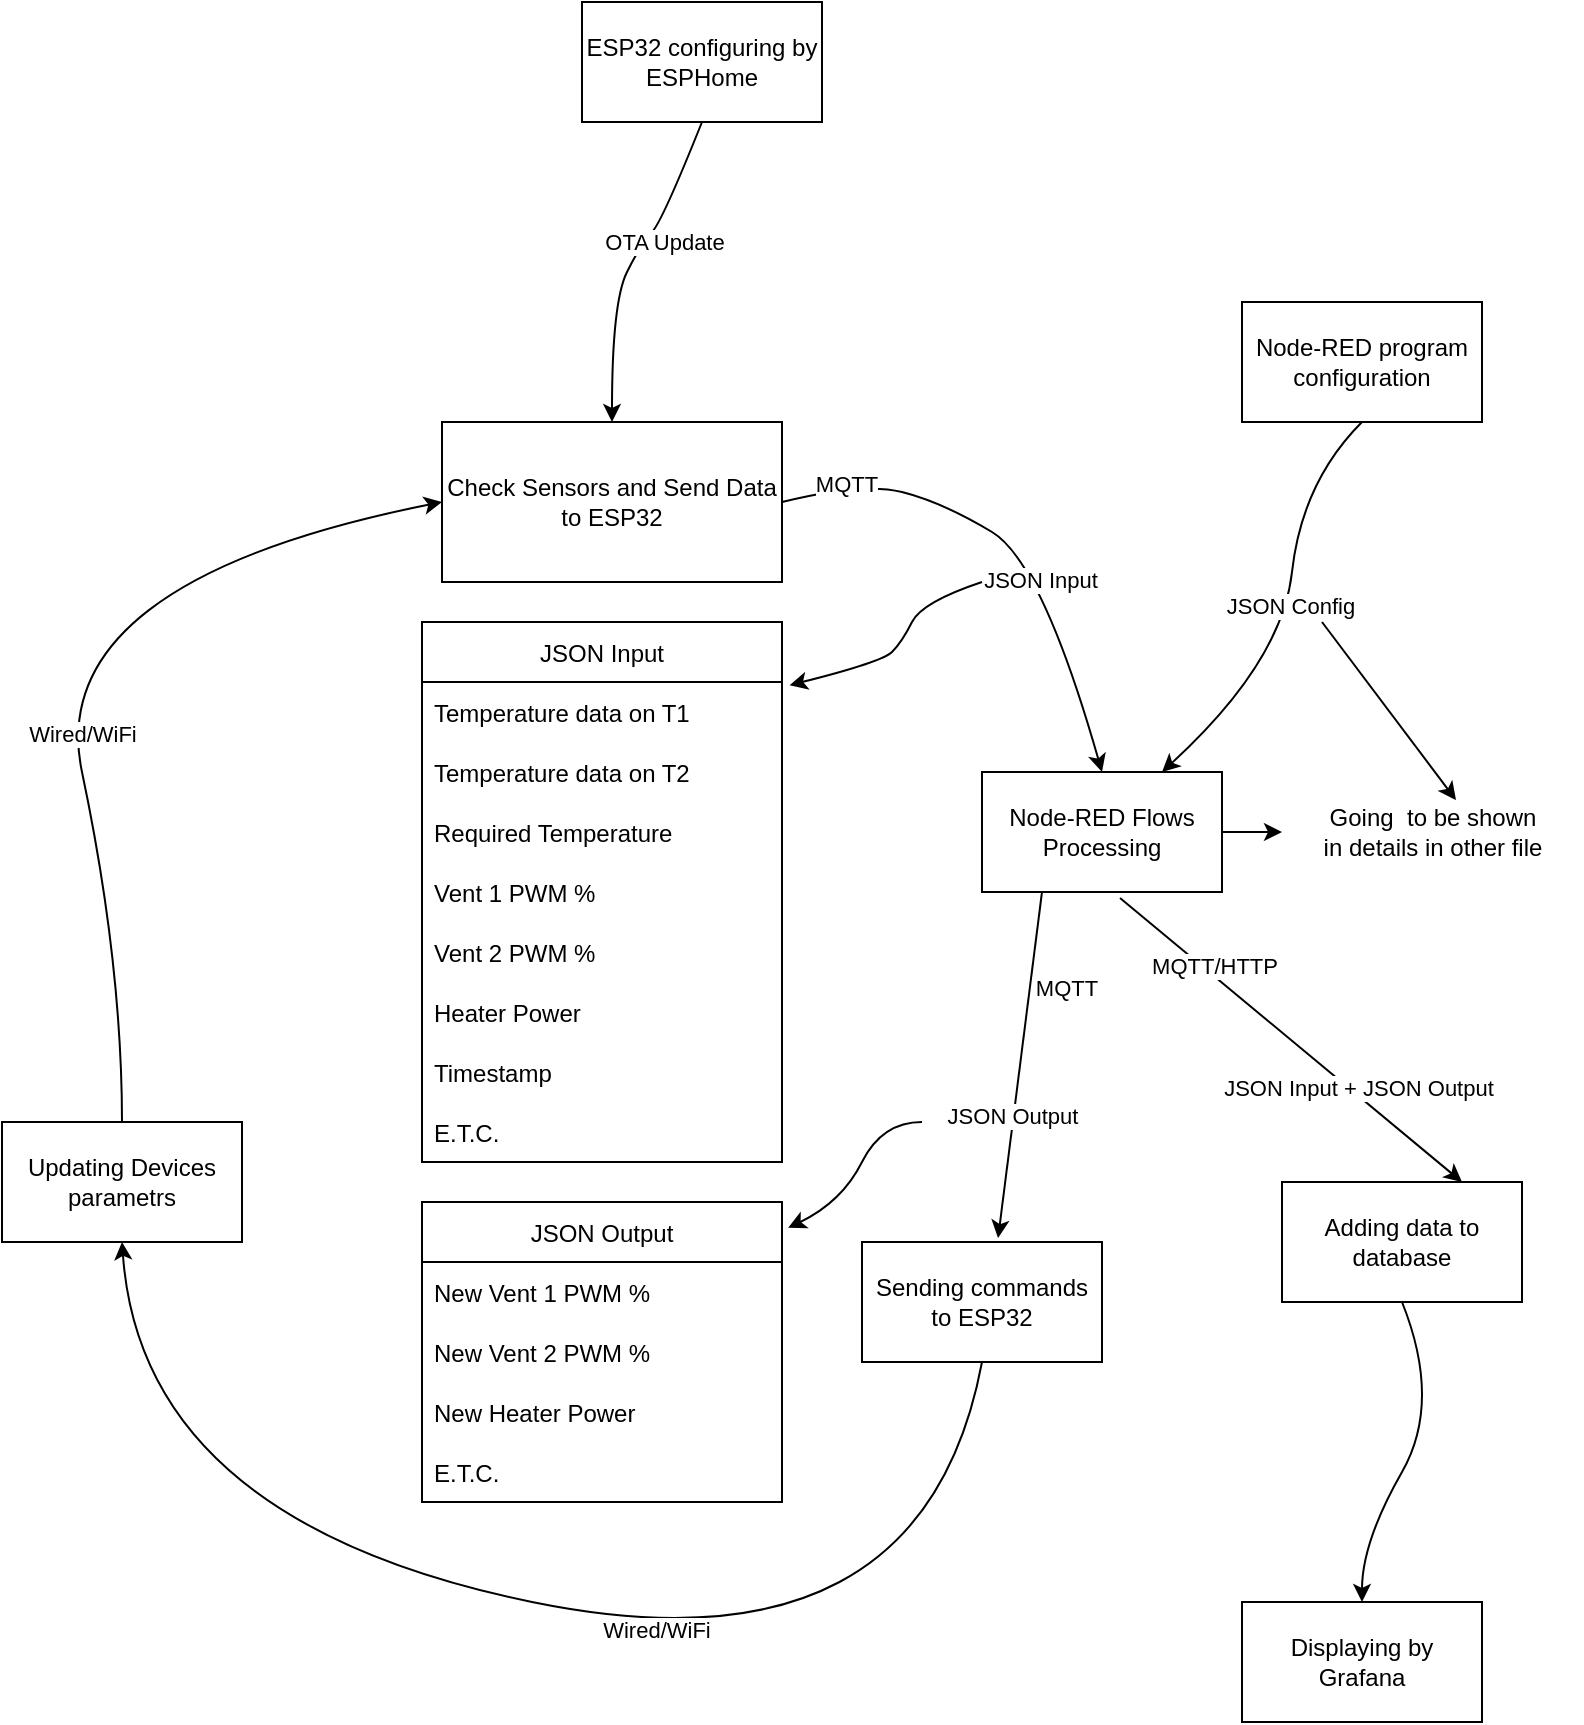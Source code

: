 <mxfile version="15.5.9" type="github">
  <diagram id="EQ27ajQuuupcWQPX7TqZ" name="Page-1">
    <mxGraphModel dx="1294" dy="486" grid="1" gridSize="10" guides="1" tooltips="1" connect="1" arrows="1" fold="1" page="1" pageScale="1" pageWidth="850" pageHeight="1100" math="0" shadow="0">
      <root>
        <mxCell id="0" />
        <mxCell id="1" parent="0" />
        <mxCell id="CePsAZ5cTVCtUTLdkX69-3" value="Check Sensors and Send Data to ESP32" style="rounded=0;whiteSpace=wrap;html=1;" vertex="1" parent="1">
          <mxGeometry x="260" y="240" width="170" height="80" as="geometry" />
        </mxCell>
        <mxCell id="CePsAZ5cTVCtUTLdkX69-4" value="" style="curved=1;endArrow=classic;html=1;rounded=0;exitX=1;exitY=0.5;exitDx=0;exitDy=0;entryX=0.5;entryY=0;entryDx=0;entryDy=0;" edge="1" parent="1" source="CePsAZ5cTVCtUTLdkX69-3" target="CePsAZ5cTVCtUTLdkX69-5">
          <mxGeometry width="50" height="50" relative="1" as="geometry">
            <mxPoint x="270" y="510" as="sourcePoint" />
            <mxPoint x="650" y="330" as="targetPoint" />
            <Array as="points">
              <mxPoint x="470" y="270" />
              <mxPoint x="510" y="280" />
              <mxPoint x="560" y="310" />
            </Array>
          </mxGeometry>
        </mxCell>
        <mxCell id="CePsAZ5cTVCtUTLdkX69-6" value="JSON Input" style="edgeLabel;html=1;align=center;verticalAlign=middle;resizable=0;points=[];" vertex="1" connectable="0" parent="CePsAZ5cTVCtUTLdkX69-4">
          <mxGeometry x="0.19" y="-3" relative="1" as="geometry">
            <mxPoint as="offset" />
          </mxGeometry>
        </mxCell>
        <mxCell id="CePsAZ5cTVCtUTLdkX69-40" value="MQTT" style="edgeLabel;html=1;align=center;verticalAlign=middle;resizable=0;points=[];" vertex="1" connectable="0" parent="CePsAZ5cTVCtUTLdkX69-4">
          <mxGeometry x="0.032" y="-2" relative="1" as="geometry">
            <mxPoint x="-87" y="-35" as="offset" />
          </mxGeometry>
        </mxCell>
        <mxCell id="CePsAZ5cTVCtUTLdkX69-5" value="Node-RED Flows Processing" style="rounded=0;whiteSpace=wrap;html=1;" vertex="1" parent="1">
          <mxGeometry x="530" y="415" width="120" height="60" as="geometry" />
        </mxCell>
        <mxCell id="CePsAZ5cTVCtUTLdkX69-7" value="JSON Input" style="swimlane;fontStyle=0;childLayout=stackLayout;horizontal=1;startSize=30;horizontalStack=0;resizeParent=1;resizeParentMax=0;resizeLast=0;collapsible=1;marginBottom=0;" vertex="1" parent="1">
          <mxGeometry x="250" y="340" width="180" height="270" as="geometry">
            <mxRectangle x="280" y="160" width="100" height="30" as="alternateBounds" />
          </mxGeometry>
        </mxCell>
        <mxCell id="CePsAZ5cTVCtUTLdkX69-8" value="Temperature data on T1" style="text;strokeColor=none;fillColor=none;align=left;verticalAlign=middle;spacingLeft=4;spacingRight=4;overflow=hidden;points=[[0,0.5],[1,0.5]];portConstraint=eastwest;rotatable=0;" vertex="1" parent="CePsAZ5cTVCtUTLdkX69-7">
          <mxGeometry y="30" width="180" height="30" as="geometry" />
        </mxCell>
        <mxCell id="CePsAZ5cTVCtUTLdkX69-9" value="Temperature data on T2" style="text;strokeColor=none;fillColor=none;align=left;verticalAlign=middle;spacingLeft=4;spacingRight=4;overflow=hidden;points=[[0,0.5],[1,0.5]];portConstraint=eastwest;rotatable=0;" vertex="1" parent="CePsAZ5cTVCtUTLdkX69-7">
          <mxGeometry y="60" width="180" height="30" as="geometry" />
        </mxCell>
        <mxCell id="CePsAZ5cTVCtUTLdkX69-10" value="Required Temperature" style="text;strokeColor=none;fillColor=none;align=left;verticalAlign=middle;spacingLeft=4;spacingRight=4;overflow=hidden;points=[[0,0.5],[1,0.5]];portConstraint=eastwest;rotatable=0;" vertex="1" parent="CePsAZ5cTVCtUTLdkX69-7">
          <mxGeometry y="90" width="180" height="30" as="geometry" />
        </mxCell>
        <mxCell id="CePsAZ5cTVCtUTLdkX69-26" value="Vent 1 PWM %" style="text;strokeColor=none;fillColor=none;align=left;verticalAlign=middle;spacingLeft=4;spacingRight=4;overflow=hidden;points=[[0,0.5],[1,0.5]];portConstraint=eastwest;rotatable=0;" vertex="1" parent="CePsAZ5cTVCtUTLdkX69-7">
          <mxGeometry y="120" width="180" height="30" as="geometry" />
        </mxCell>
        <mxCell id="CePsAZ5cTVCtUTLdkX69-27" value="Vent 2 PWM %" style="text;strokeColor=none;fillColor=none;align=left;verticalAlign=middle;spacingLeft=4;spacingRight=4;overflow=hidden;points=[[0,0.5],[1,0.5]];portConstraint=eastwest;rotatable=0;" vertex="1" parent="CePsAZ5cTVCtUTLdkX69-7">
          <mxGeometry y="150" width="180" height="30" as="geometry" />
        </mxCell>
        <mxCell id="CePsAZ5cTVCtUTLdkX69-28" value="Heater Power" style="text;strokeColor=none;fillColor=none;align=left;verticalAlign=middle;spacingLeft=4;spacingRight=4;overflow=hidden;points=[[0,0.5],[1,0.5]];portConstraint=eastwest;rotatable=0;" vertex="1" parent="CePsAZ5cTVCtUTLdkX69-7">
          <mxGeometry y="180" width="180" height="30" as="geometry" />
        </mxCell>
        <mxCell id="CePsAZ5cTVCtUTLdkX69-29" value="Timestamp" style="text;strokeColor=none;fillColor=none;align=left;verticalAlign=middle;spacingLeft=4;spacingRight=4;overflow=hidden;points=[[0,0.5],[1,0.5]];portConstraint=eastwest;rotatable=0;" vertex="1" parent="CePsAZ5cTVCtUTLdkX69-7">
          <mxGeometry y="210" width="180" height="30" as="geometry" />
        </mxCell>
        <mxCell id="CePsAZ5cTVCtUTLdkX69-25" value="E.T.C." style="text;strokeColor=none;fillColor=none;align=left;verticalAlign=middle;spacingLeft=4;spacingRight=4;overflow=hidden;points=[[0,0.5],[1,0.5]];portConstraint=eastwest;rotatable=0;" vertex="1" parent="CePsAZ5cTVCtUTLdkX69-7">
          <mxGeometry y="240" width="180" height="30" as="geometry" />
        </mxCell>
        <mxCell id="CePsAZ5cTVCtUTLdkX69-13" value="" style="curved=1;endArrow=classic;html=1;rounded=0;entryX=1.021;entryY=0.117;entryDx=0;entryDy=0;entryPerimeter=0;" edge="1" parent="1" target="CePsAZ5cTVCtUTLdkX69-7">
          <mxGeometry width="50" height="50" relative="1" as="geometry">
            <mxPoint x="530" y="320" as="sourcePoint" />
            <mxPoint x="440" y="410" as="targetPoint" />
            <Array as="points">
              <mxPoint x="500" y="330" />
              <mxPoint x="490" y="350" />
              <mxPoint x="480" y="360" />
            </Array>
          </mxGeometry>
        </mxCell>
        <mxCell id="CePsAZ5cTVCtUTLdkX69-30" value="&lt;div&gt;Going&amp;nbsp; to be shown &lt;br&gt;&lt;/div&gt;&lt;div&gt;in details in other file&lt;/div&gt;" style="text;html=1;align=center;verticalAlign=middle;resizable=0;points=[];autosize=1;strokeColor=none;fillColor=none;" vertex="1" parent="1">
          <mxGeometry x="680" y="430" width="150" height="30" as="geometry" />
        </mxCell>
        <mxCell id="CePsAZ5cTVCtUTLdkX69-31" value="" style="endArrow=classic;html=1;rounded=0;exitX=1;exitY=0.5;exitDx=0;exitDy=0;" edge="1" parent="1" source="CePsAZ5cTVCtUTLdkX69-5" target="CePsAZ5cTVCtUTLdkX69-30">
          <mxGeometry width="50" height="50" relative="1" as="geometry">
            <mxPoint x="450" y="430" as="sourcePoint" />
            <mxPoint x="500" y="380" as="targetPoint" />
          </mxGeometry>
        </mxCell>
        <mxCell id="CePsAZ5cTVCtUTLdkX69-32" value="Adding data to database" style="rounded=0;whiteSpace=wrap;html=1;" vertex="1" parent="1">
          <mxGeometry x="680" y="620" width="120" height="60" as="geometry" />
        </mxCell>
        <mxCell id="CePsAZ5cTVCtUTLdkX69-37" value="" style="endArrow=classic;html=1;rounded=0;entryX=0.75;entryY=0;entryDx=0;entryDy=0;exitX=0.575;exitY=1.05;exitDx=0;exitDy=0;exitPerimeter=0;" edge="1" parent="1" source="CePsAZ5cTVCtUTLdkX69-5" target="CePsAZ5cTVCtUTLdkX69-32">
          <mxGeometry width="50" height="50" relative="1" as="geometry">
            <mxPoint x="450" y="430" as="sourcePoint" />
            <mxPoint x="500" y="380" as="targetPoint" />
          </mxGeometry>
        </mxCell>
        <mxCell id="CePsAZ5cTVCtUTLdkX69-38" value="JSON Input + JSON Output" style="edgeLabel;html=1;align=center;verticalAlign=middle;resizable=0;points=[];" vertex="1" connectable="0" parent="CePsAZ5cTVCtUTLdkX69-37">
          <mxGeometry x="0.37" y="3" relative="1" as="geometry">
            <mxPoint as="offset" />
          </mxGeometry>
        </mxCell>
        <mxCell id="CePsAZ5cTVCtUTLdkX69-41" value="MQTT/HTTP" style="edgeLabel;html=1;align=center;verticalAlign=middle;resizable=0;points=[];" vertex="1" connectable="0" parent="CePsAZ5cTVCtUTLdkX69-37">
          <mxGeometry x="-0.476" y="4" relative="1" as="geometry">
            <mxPoint as="offset" />
          </mxGeometry>
        </mxCell>
        <mxCell id="CePsAZ5cTVCtUTLdkX69-39" value="Sending commands to ESP32" style="rounded=0;whiteSpace=wrap;html=1;" vertex="1" parent="1">
          <mxGeometry x="470" y="650" width="120" height="60" as="geometry" />
        </mxCell>
        <mxCell id="CePsAZ5cTVCtUTLdkX69-42" value="" style="endArrow=classic;html=1;rounded=0;entryX=0.567;entryY=-0.033;entryDx=0;entryDy=0;entryPerimeter=0;exitX=0.25;exitY=1;exitDx=0;exitDy=0;" edge="1" parent="1" source="CePsAZ5cTVCtUTLdkX69-5" target="CePsAZ5cTVCtUTLdkX69-39">
          <mxGeometry width="50" height="50" relative="1" as="geometry">
            <mxPoint x="450" y="430" as="sourcePoint" />
            <mxPoint x="500" y="380" as="targetPoint" />
          </mxGeometry>
        </mxCell>
        <mxCell id="CePsAZ5cTVCtUTLdkX69-44" value="MQTT" style="edgeLabel;html=1;align=center;verticalAlign=middle;resizable=0;points=[];" vertex="1" connectable="0" parent="CePsAZ5cTVCtUTLdkX69-42">
          <mxGeometry x="-0.201" y="3" relative="1" as="geometry">
            <mxPoint x="18" y="-22" as="offset" />
          </mxGeometry>
        </mxCell>
        <mxCell id="CePsAZ5cTVCtUTLdkX69-45" value="JSON Output" style="edgeLabel;html=1;align=center;verticalAlign=middle;resizable=0;points=[];" vertex="1" connectable="0" parent="CePsAZ5cTVCtUTLdkX69-42">
          <mxGeometry x="0.295" y="-1" relative="1" as="geometry">
            <mxPoint as="offset" />
          </mxGeometry>
        </mxCell>
        <mxCell id="CePsAZ5cTVCtUTLdkX69-46" value="JSON Output" style="swimlane;fontStyle=0;childLayout=stackLayout;horizontal=1;startSize=30;horizontalStack=0;resizeParent=1;resizeParentMax=0;resizeLast=0;collapsible=1;marginBottom=0;" vertex="1" parent="1">
          <mxGeometry x="250" y="630" width="180" height="150" as="geometry">
            <mxRectangle x="280" y="160" width="100" height="30" as="alternateBounds" />
          </mxGeometry>
        </mxCell>
        <mxCell id="CePsAZ5cTVCtUTLdkX69-47" value="New Vent 1 PWM %" style="text;strokeColor=none;fillColor=none;align=left;verticalAlign=middle;spacingLeft=4;spacingRight=4;overflow=hidden;points=[[0,0.5],[1,0.5]];portConstraint=eastwest;rotatable=0;" vertex="1" parent="CePsAZ5cTVCtUTLdkX69-46">
          <mxGeometry y="30" width="180" height="30" as="geometry" />
        </mxCell>
        <mxCell id="CePsAZ5cTVCtUTLdkX69-48" value="New Vent 2 PWM %" style="text;strokeColor=none;fillColor=none;align=left;verticalAlign=middle;spacingLeft=4;spacingRight=4;overflow=hidden;points=[[0,0.5],[1,0.5]];portConstraint=eastwest;rotatable=0;" vertex="1" parent="CePsAZ5cTVCtUTLdkX69-46">
          <mxGeometry y="60" width="180" height="30" as="geometry" />
        </mxCell>
        <mxCell id="CePsAZ5cTVCtUTLdkX69-49" value="New Heater Power" style="text;strokeColor=none;fillColor=none;align=left;verticalAlign=middle;spacingLeft=4;spacingRight=4;overflow=hidden;points=[[0,0.5],[1,0.5]];portConstraint=eastwest;rotatable=0;" vertex="1" parent="CePsAZ5cTVCtUTLdkX69-46">
          <mxGeometry y="90" width="180" height="30" as="geometry" />
        </mxCell>
        <mxCell id="CePsAZ5cTVCtUTLdkX69-54" value="E.T.C." style="text;strokeColor=none;fillColor=none;align=left;verticalAlign=middle;spacingLeft=4;spacingRight=4;overflow=hidden;points=[[0,0.5],[1,0.5]];portConstraint=eastwest;rotatable=0;" vertex="1" parent="CePsAZ5cTVCtUTLdkX69-46">
          <mxGeometry y="120" width="180" height="30" as="geometry" />
        </mxCell>
        <mxCell id="CePsAZ5cTVCtUTLdkX69-55" value="" style="curved=1;endArrow=classic;html=1;rounded=0;entryX=1.017;entryY=0.086;entryDx=0;entryDy=0;entryPerimeter=0;" edge="1" parent="1" target="CePsAZ5cTVCtUTLdkX69-46">
          <mxGeometry width="50" height="50" relative="1" as="geometry">
            <mxPoint x="500" y="590" as="sourcePoint" />
            <mxPoint x="420" y="650" as="targetPoint" />
            <Array as="points">
              <mxPoint x="480" y="590" />
              <mxPoint x="460" y="630" />
            </Array>
          </mxGeometry>
        </mxCell>
        <mxCell id="CePsAZ5cTVCtUTLdkX69-56" value="Updating Devices parametrs" style="rounded=0;whiteSpace=wrap;html=1;" vertex="1" parent="1">
          <mxGeometry x="40" y="590" width="120" height="60" as="geometry" />
        </mxCell>
        <mxCell id="CePsAZ5cTVCtUTLdkX69-57" value="" style="curved=1;endArrow=classic;html=1;rounded=0;entryX=0.5;entryY=1;entryDx=0;entryDy=0;exitX=0.5;exitY=1;exitDx=0;exitDy=0;" edge="1" parent="1" source="CePsAZ5cTVCtUTLdkX69-39" target="CePsAZ5cTVCtUTLdkX69-56">
          <mxGeometry width="50" height="50" relative="1" as="geometry">
            <mxPoint x="490" y="740" as="sourcePoint" />
            <mxPoint x="390" y="560" as="targetPoint" />
            <Array as="points">
              <mxPoint x="500" y="870" />
              <mxPoint x="110" y="790" />
            </Array>
          </mxGeometry>
        </mxCell>
        <mxCell id="CePsAZ5cTVCtUTLdkX69-59" value="Wired/WiFi" style="edgeLabel;html=1;align=center;verticalAlign=middle;resizable=0;points=[];" vertex="1" connectable="0" parent="CePsAZ5cTVCtUTLdkX69-57">
          <mxGeometry x="-0.378" y="-23" relative="1" as="geometry">
            <mxPoint x="-84" y="7" as="offset" />
          </mxGeometry>
        </mxCell>
        <mxCell id="CePsAZ5cTVCtUTLdkX69-60" value="" style="curved=1;endArrow=classic;html=1;rounded=0;entryX=0;entryY=0.5;entryDx=0;entryDy=0;exitX=0.5;exitY=0;exitDx=0;exitDy=0;" edge="1" parent="1" source="CePsAZ5cTVCtUTLdkX69-56" target="CePsAZ5cTVCtUTLdkX69-3">
          <mxGeometry width="50" height="50" relative="1" as="geometry">
            <mxPoint x="340" y="610" as="sourcePoint" />
            <mxPoint x="390" y="560" as="targetPoint" />
            <Array as="points">
              <mxPoint x="100" y="510" />
              <mxPoint x="60" y="320" />
            </Array>
          </mxGeometry>
        </mxCell>
        <mxCell id="CePsAZ5cTVCtUTLdkX69-61" value="Wired/WiFi" style="edgeLabel;html=1;align=center;verticalAlign=middle;resizable=0;points=[];" vertex="1" connectable="0" parent="CePsAZ5cTVCtUTLdkX69-60">
          <mxGeometry x="-0.181" y="-4" relative="1" as="geometry">
            <mxPoint as="offset" />
          </mxGeometry>
        </mxCell>
        <mxCell id="CePsAZ5cTVCtUTLdkX69-63" value="Displaying by Grafana" style="rounded=0;whiteSpace=wrap;html=1;" vertex="1" parent="1">
          <mxGeometry x="660" y="830" width="120" height="60" as="geometry" />
        </mxCell>
        <mxCell id="CePsAZ5cTVCtUTLdkX69-64" value="" style="curved=1;endArrow=classic;html=1;rounded=0;exitX=0.5;exitY=1;exitDx=0;exitDy=0;entryX=0.5;entryY=0;entryDx=0;entryDy=0;" edge="1" parent="1" source="CePsAZ5cTVCtUTLdkX69-32" target="CePsAZ5cTVCtUTLdkX69-63">
          <mxGeometry width="50" height="50" relative="1" as="geometry">
            <mxPoint x="680" y="780" as="sourcePoint" />
            <mxPoint x="730" y="730" as="targetPoint" />
            <Array as="points">
              <mxPoint x="760" y="730" />
              <mxPoint x="720" y="800" />
            </Array>
          </mxGeometry>
        </mxCell>
        <mxCell id="CePsAZ5cTVCtUTLdkX69-65" value="ESP32 configuring by ESPHome" style="rounded=0;whiteSpace=wrap;html=1;" vertex="1" parent="1">
          <mxGeometry x="330" y="30" width="120" height="60" as="geometry" />
        </mxCell>
        <mxCell id="CePsAZ5cTVCtUTLdkX69-66" value="" style="curved=1;endArrow=classic;html=1;rounded=0;exitX=0.5;exitY=1;exitDx=0;exitDy=0;entryX=0.5;entryY=0;entryDx=0;entryDy=0;" edge="1" parent="1" source="CePsAZ5cTVCtUTLdkX69-65" target="CePsAZ5cTVCtUTLdkX69-3">
          <mxGeometry width="50" height="50" relative="1" as="geometry">
            <mxPoint x="380" y="180" as="sourcePoint" />
            <mxPoint x="430" y="130" as="targetPoint" />
            <Array as="points">
              <mxPoint x="370" y="140" />
              <mxPoint x="360" y="150" />
              <mxPoint x="345" y="180" />
            </Array>
          </mxGeometry>
        </mxCell>
        <mxCell id="CePsAZ5cTVCtUTLdkX69-67" value="OTA Update" style="edgeLabel;html=1;align=center;verticalAlign=middle;resizable=0;points=[];" vertex="1" connectable="0" parent="CePsAZ5cTVCtUTLdkX69-66">
          <mxGeometry x="-0.846" y="1" relative="1" as="geometry">
            <mxPoint x="-16" y="48" as="offset" />
          </mxGeometry>
        </mxCell>
        <mxCell id="CePsAZ5cTVCtUTLdkX69-68" value="Node-RED program configuration" style="rounded=0;whiteSpace=wrap;html=1;" vertex="1" parent="1">
          <mxGeometry x="660" y="180" width="120" height="60" as="geometry" />
        </mxCell>
        <mxCell id="CePsAZ5cTVCtUTLdkX69-69" value="" style="curved=1;endArrow=classic;html=1;rounded=0;exitX=0.5;exitY=1;exitDx=0;exitDy=0;entryX=0.75;entryY=0;entryDx=0;entryDy=0;" edge="1" parent="1" source="CePsAZ5cTVCtUTLdkX69-68" target="CePsAZ5cTVCtUTLdkX69-5">
          <mxGeometry width="50" height="50" relative="1" as="geometry">
            <mxPoint x="690" y="350" as="sourcePoint" />
            <mxPoint x="740" y="300" as="targetPoint" />
            <Array as="points">
              <mxPoint x="690" y="270" />
              <mxPoint x="680" y="360" />
            </Array>
          </mxGeometry>
        </mxCell>
        <mxCell id="CePsAZ5cTVCtUTLdkX69-70" value="JSON Config" style="edgeLabel;html=1;align=center;verticalAlign=middle;resizable=0;points=[];" vertex="1" connectable="0" parent="CePsAZ5cTVCtUTLdkX69-69">
          <mxGeometry x="-0.032" y="1" relative="1" as="geometry">
            <mxPoint as="offset" />
          </mxGeometry>
        </mxCell>
        <mxCell id="CePsAZ5cTVCtUTLdkX69-71" value="" style="endArrow=classic;html=1;rounded=0;entryX=0.58;entryY=-0.033;entryDx=0;entryDy=0;entryPerimeter=0;" edge="1" parent="1" target="CePsAZ5cTVCtUTLdkX69-30">
          <mxGeometry width="50" height="50" relative="1" as="geometry">
            <mxPoint x="700" y="340" as="sourcePoint" />
            <mxPoint x="400" y="340" as="targetPoint" />
          </mxGeometry>
        </mxCell>
      </root>
    </mxGraphModel>
  </diagram>
</mxfile>
